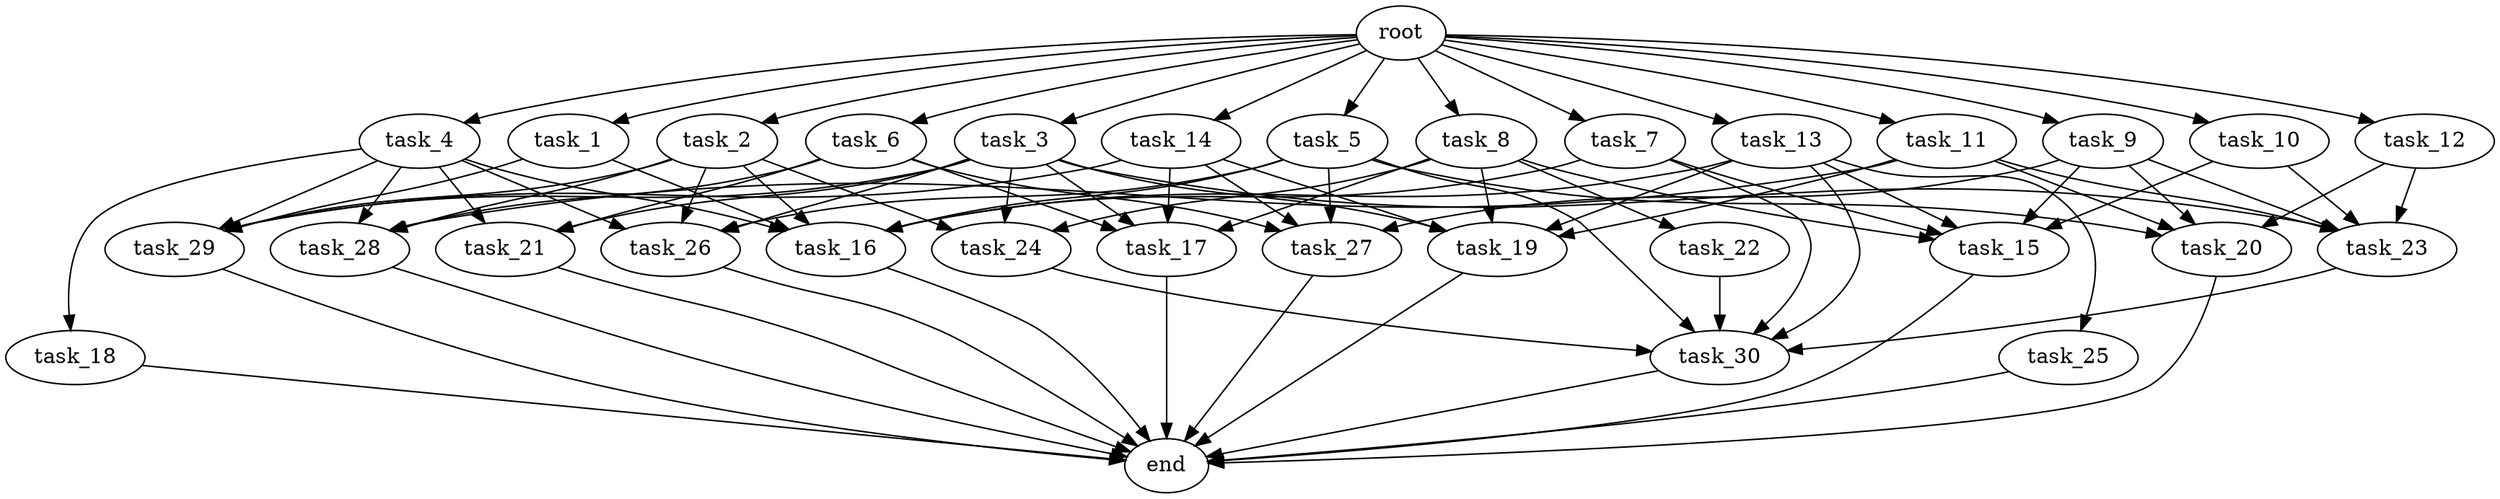 digraph G {
  root [size="0.000000e+00"];
  task_1 [size="2.207407e+09"];
  task_2 [size="4.710432e+09"];
  task_3 [size="4.844593e+09"];
  task_4 [size="8.904998e+09"];
  task_5 [size="1.450268e+09"];
  task_6 [size="9.278943e+09"];
  task_7 [size="4.550454e+09"];
  task_8 [size="3.873916e+09"];
  task_9 [size="1.364910e+09"];
  task_10 [size="7.198492e+09"];
  task_11 [size="6.320579e+09"];
  task_12 [size="9.755583e+09"];
  task_13 [size="2.022907e+09"];
  task_14 [size="1.272990e+09"];
  task_15 [size="6.922413e+09"];
  task_16 [size="5.974575e+08"];
  task_17 [size="1.365878e+09"];
  task_18 [size="8.516662e+09"];
  task_19 [size="4.586331e+09"];
  task_20 [size="1.712842e+09"];
  task_21 [size="3.436417e+09"];
  task_22 [size="8.864203e+09"];
  task_23 [size="6.036756e+09"];
  task_24 [size="7.895680e+09"];
  task_25 [size="6.380354e+09"];
  task_26 [size="6.115669e+09"];
  task_27 [size="1.700185e+09"];
  task_28 [size="9.701388e+09"];
  task_29 [size="8.550185e+09"];
  task_30 [size="8.656568e+08"];
  end [size="0.000000e+00"];

  root -> task_1 [size="1.000000e-12"];
  root -> task_2 [size="1.000000e-12"];
  root -> task_3 [size="1.000000e-12"];
  root -> task_4 [size="1.000000e-12"];
  root -> task_5 [size="1.000000e-12"];
  root -> task_6 [size="1.000000e-12"];
  root -> task_7 [size="1.000000e-12"];
  root -> task_8 [size="1.000000e-12"];
  root -> task_9 [size="1.000000e-12"];
  root -> task_10 [size="1.000000e-12"];
  root -> task_11 [size="1.000000e-12"];
  root -> task_12 [size="1.000000e-12"];
  root -> task_13 [size="1.000000e-12"];
  root -> task_14 [size="1.000000e-12"];
  task_1 -> task_16 [size="9.957626e+06"];
  task_1 -> task_29 [size="1.710037e+08"];
  task_2 -> task_16 [size="9.957626e+06"];
  task_2 -> task_24 [size="2.631893e+08"];
  task_2 -> task_26 [size="1.528917e+08"];
  task_2 -> task_28 [size="2.425347e+08"];
  task_2 -> task_29 [size="1.710037e+08"];
  task_3 -> task_17 [size="3.414696e+07"];
  task_3 -> task_19 [size="9.172661e+07"];
  task_3 -> task_21 [size="1.145472e+08"];
  task_3 -> task_23 [size="1.207351e+08"];
  task_3 -> task_24 [size="2.631893e+08"];
  task_3 -> task_26 [size="1.528917e+08"];
  task_3 -> task_29 [size="1.710037e+08"];
  task_4 -> task_16 [size="9.957626e+06"];
  task_4 -> task_18 [size="8.516662e+08"];
  task_4 -> task_21 [size="1.145472e+08"];
  task_4 -> task_26 [size="1.528917e+08"];
  task_4 -> task_28 [size="2.425347e+08"];
  task_4 -> task_29 [size="1.710037e+08"];
  task_5 -> task_16 [size="9.957626e+06"];
  task_5 -> task_20 [size="4.282105e+07"];
  task_5 -> task_26 [size="1.528917e+08"];
  task_5 -> task_27 [size="4.250462e+07"];
  task_5 -> task_30 [size="1.442761e+07"];
  task_6 -> task_17 [size="3.414696e+07"];
  task_6 -> task_21 [size="1.145472e+08"];
  task_6 -> task_27 [size="4.250462e+07"];
  task_6 -> task_28 [size="2.425347e+08"];
  task_7 -> task_15 [size="1.384483e+08"];
  task_7 -> task_16 [size="9.957626e+06"];
  task_7 -> task_30 [size="1.442761e+07"];
  task_8 -> task_15 [size="1.384483e+08"];
  task_8 -> task_17 [size="3.414696e+07"];
  task_8 -> task_19 [size="9.172661e+07"];
  task_8 -> task_22 [size="8.864203e+08"];
  task_8 -> task_24 [size="2.631893e+08"];
  task_9 -> task_15 [size="1.384483e+08"];
  task_9 -> task_20 [size="4.282105e+07"];
  task_9 -> task_23 [size="1.207351e+08"];
  task_9 -> task_27 [size="4.250462e+07"];
  task_10 -> task_15 [size="1.384483e+08"];
  task_10 -> task_23 [size="1.207351e+08"];
  task_11 -> task_19 [size="9.172661e+07"];
  task_11 -> task_20 [size="4.282105e+07"];
  task_11 -> task_23 [size="1.207351e+08"];
  task_11 -> task_28 [size="2.425347e+08"];
  task_12 -> task_20 [size="4.282105e+07"];
  task_12 -> task_23 [size="1.207351e+08"];
  task_13 -> task_15 [size="1.384483e+08"];
  task_13 -> task_16 [size="9.957626e+06"];
  task_13 -> task_19 [size="9.172661e+07"];
  task_13 -> task_25 [size="6.380354e+08"];
  task_13 -> task_30 [size="1.442761e+07"];
  task_14 -> task_17 [size="3.414696e+07"];
  task_14 -> task_19 [size="9.172661e+07"];
  task_14 -> task_27 [size="4.250462e+07"];
  task_14 -> task_29 [size="1.710037e+08"];
  task_15 -> end [size="1.000000e-12"];
  task_16 -> end [size="1.000000e-12"];
  task_17 -> end [size="1.000000e-12"];
  task_18 -> end [size="1.000000e-12"];
  task_19 -> end [size="1.000000e-12"];
  task_20 -> end [size="1.000000e-12"];
  task_21 -> end [size="1.000000e-12"];
  task_22 -> task_30 [size="1.442761e+07"];
  task_23 -> task_30 [size="1.442761e+07"];
  task_24 -> task_30 [size="1.442761e+07"];
  task_25 -> end [size="1.000000e-12"];
  task_26 -> end [size="1.000000e-12"];
  task_27 -> end [size="1.000000e-12"];
  task_28 -> end [size="1.000000e-12"];
  task_29 -> end [size="1.000000e-12"];
  task_30 -> end [size="1.000000e-12"];
}
